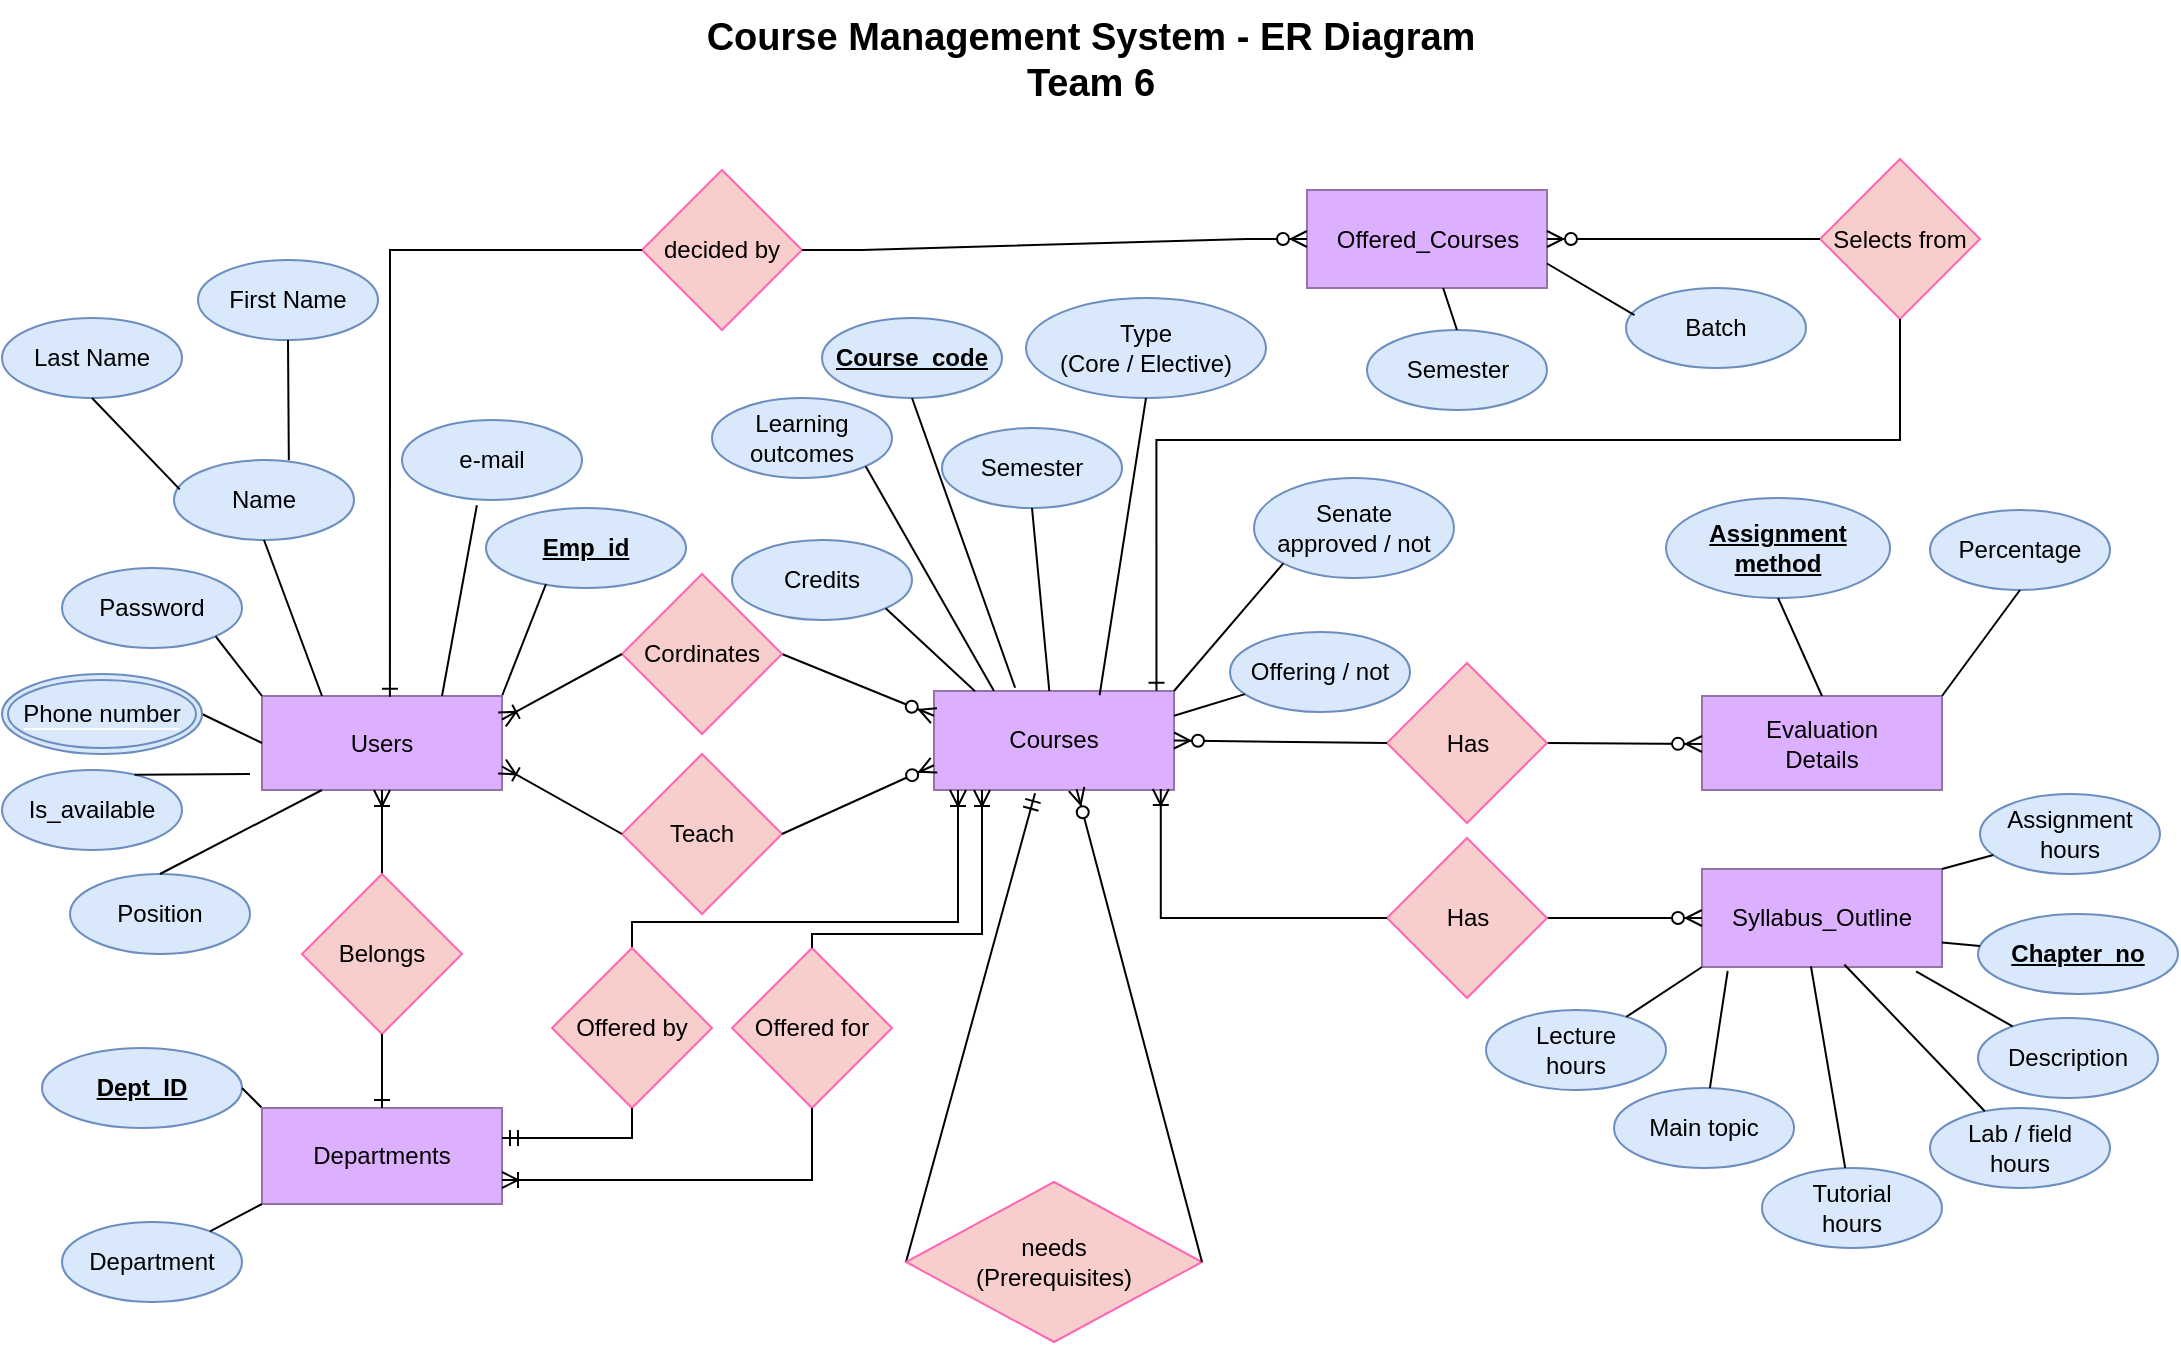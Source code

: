<mxfile version="20.0.4" type="device"><diagram id="ltYCS__d43I1AeD1dlEl" name="Page-1"><mxGraphModel dx="2453" dy="1470" grid="1" gridSize="6" guides="1" tooltips="1" connect="1" arrows="1" fold="1" page="1" pageScale="1" pageWidth="1100" pageHeight="850" math="0" shadow="0"><root><mxCell id="0"/><mxCell id="1" parent="0"/><mxCell id="82W1mSBi6vrzT9ny4zFO-1" value="Courses" style="rounded=0;whiteSpace=wrap;html=1;fillColor=#DDB0FF;strokeColor=#9673a6;" parent="1" vertex="1"><mxGeometry x="-628" y="-492.5" width="120" height="49.5" as="geometry"/></mxCell><mxCell id="82W1mSBi6vrzT9ny4zFO-2" value="&lt;b&gt;&lt;u&gt;Course_code&lt;/u&gt;&lt;/b&gt;" style="ellipse;whiteSpace=wrap;html=1;fillColor=#dae8fc;strokeColor=#6c8ebf;" parent="1" vertex="1"><mxGeometry x="-684" y="-679" width="90" height="40" as="geometry"/></mxCell><mxCell id="82W1mSBi6vrzT9ny4zFO-3" value="Offering / not" style="ellipse;whiteSpace=wrap;html=1;fillColor=#dae8fc;strokeColor=#6c8ebf;" parent="1" vertex="1"><mxGeometry x="-480" y="-522" width="90" height="40" as="geometry"/></mxCell><mxCell id="82W1mSBi6vrzT9ny4zFO-4" value="Senate&lt;br&gt;approved / not" style="ellipse;whiteSpace=wrap;html=1;fillColor=#dae8fc;strokeColor=#6c8ebf;" parent="1" vertex="1"><mxGeometry x="-468" y="-599" width="100" height="50" as="geometry"/></mxCell><mxCell id="82W1mSBi6vrzT9ny4zFO-5" value="Learning outcomes" style="ellipse;whiteSpace=wrap;html=1;fillColor=#dae8fc;strokeColor=#6c8ebf;" parent="1" vertex="1"><mxGeometry x="-739" y="-639" width="90" height="40" as="geometry"/></mxCell><mxCell id="82W1mSBi6vrzT9ny4zFO-7" value="Type&lt;br&gt;(Core / Elective)" style="ellipse;whiteSpace=wrap;html=1;fillColor=#dae8fc;strokeColor=#6c8ebf;" parent="1" vertex="1"><mxGeometry x="-582" y="-689" width="120" height="50" as="geometry"/></mxCell><mxCell id="82W1mSBi6vrzT9ny4zFO-8" value="Credits" style="ellipse;whiteSpace=wrap;html=1;fillColor=#dae8fc;strokeColor=#6c8ebf;" parent="1" vertex="1"><mxGeometry x="-729" y="-568" width="90" height="40" as="geometry"/></mxCell><mxCell id="82W1mSBi6vrzT9ny4zFO-9" value="Semester" style="ellipse;whiteSpace=wrap;html=1;fillColor=#dae8fc;strokeColor=#6c8ebf;" parent="1" vertex="1"><mxGeometry x="-624" y="-624" width="90" height="40" as="geometry"/></mxCell><mxCell id="82W1mSBi6vrzT9ny4zFO-11" value="" style="endArrow=none;html=1;rounded=0;entryX=0.5;entryY=1;entryDx=0;entryDy=0;exitX=0.69;exitY=0.043;exitDx=0;exitDy=0;exitPerimeter=0;" parent="1" source="82W1mSBi6vrzT9ny4zFO-1" target="82W1mSBi6vrzT9ny4zFO-7" edge="1"><mxGeometry width="50" height="50" relative="1" as="geometry"><mxPoint x="-434" y="-349" as="sourcePoint"/><mxPoint x="-384" y="-399" as="targetPoint"/></mxGeometry></mxCell><mxCell id="82W1mSBi6vrzT9ny4zFO-13" value="" style="endArrow=none;html=1;rounded=0;entryX=0.338;entryY=-0.033;entryDx=0;entryDy=0;entryPerimeter=0;exitX=0.5;exitY=1;exitDx=0;exitDy=0;" parent="1" source="82W1mSBi6vrzT9ny4zFO-2" target="82W1mSBi6vrzT9ny4zFO-1" edge="1"><mxGeometry width="50" height="50" relative="1" as="geometry"><mxPoint x="-424" y="-419" as="sourcePoint"/><mxPoint x="-374" y="-469" as="targetPoint"/></mxGeometry></mxCell><mxCell id="82W1mSBi6vrzT9ny4zFO-17" value="" style="endArrow=none;html=1;rounded=0;entryX=1;entryY=0;entryDx=0;entryDy=0;exitX=0;exitY=1;exitDx=0;exitDy=0;" parent="1" source="82W1mSBi6vrzT9ny4zFO-4" target="82W1mSBi6vrzT9ny4zFO-1" edge="1"><mxGeometry width="50" height="50" relative="1" as="geometry"><mxPoint x="-284" y="-494" as="sourcePoint"/><mxPoint x="-319" y="-399" as="targetPoint"/></mxGeometry></mxCell><mxCell id="82W1mSBi6vrzT9ny4zFO-18" value="" style="endArrow=none;html=1;rounded=0;exitX=1;exitY=1;exitDx=0;exitDy=0;entryX=0.25;entryY=0;entryDx=0;entryDy=0;" parent="1" source="82W1mSBi6vrzT9ny4zFO-5" target="82W1mSBi6vrzT9ny4zFO-1" edge="1"><mxGeometry width="50" height="50" relative="1" as="geometry"><mxPoint x="-164" y="-449" as="sourcePoint"/><mxPoint x="-598" y="-503" as="targetPoint"/></mxGeometry></mxCell><mxCell id="82W1mSBi6vrzT9ny4zFO-19" value="" style="endArrow=none;html=1;rounded=0;entryX=1;entryY=0.25;entryDx=0;entryDy=0;" parent="1" source="82W1mSBi6vrzT9ny4zFO-3" target="82W1mSBi6vrzT9ny4zFO-1" edge="1"><mxGeometry width="50" height="50" relative="1" as="geometry"><mxPoint x="-484" y="-389" as="sourcePoint"/><mxPoint x="-299" y="-384" as="targetPoint"/></mxGeometry></mxCell><mxCell id="82W1mSBi6vrzT9ny4zFO-21" value="" style="endArrow=none;html=1;rounded=0;entryX=0.171;entryY=0.002;entryDx=0;entryDy=0;exitX=1;exitY=1;exitDx=0;exitDy=0;entryPerimeter=0;" parent="1" source="82W1mSBi6vrzT9ny4zFO-8" target="82W1mSBi6vrzT9ny4zFO-1" edge="1"><mxGeometry width="50" height="50" relative="1" as="geometry"><mxPoint x="-239" y="-474" as="sourcePoint"/><mxPoint x="-319" y="-399" as="targetPoint"/></mxGeometry></mxCell><mxCell id="82W1mSBi6vrzT9ny4zFO-22" value="" style="endArrow=none;html=1;rounded=0;exitX=0.5;exitY=1;exitDx=0;exitDy=0;" parent="1" source="82W1mSBi6vrzT9ny4zFO-9" target="82W1mSBi6vrzT9ny4zFO-1" edge="1"><mxGeometry width="50" height="50" relative="1" as="geometry"><mxPoint x="-568" y="-582" as="sourcePoint"/><mxPoint x="-334" y="-459" as="targetPoint"/></mxGeometry></mxCell><mxCell id="82W1mSBi6vrzT9ny4zFO-25" value="Evaluation&lt;br&gt;Details" style="rounded=0;whiteSpace=wrap;html=1;fillColor=#DDB0FF;strokeColor=#9673a6;" parent="1" vertex="1"><mxGeometry x="-244" y="-490" width="120" height="47" as="geometry"/></mxCell><mxCell id="82W1mSBi6vrzT9ny4zFO-28" value="&lt;b&gt;&lt;u&gt;Assignment &lt;br&gt;method&lt;/u&gt;&lt;/b&gt;" style="ellipse;whiteSpace=wrap;html=1;fillColor=#dae8fc;strokeColor=#6c8ebf;" parent="1" vertex="1"><mxGeometry x="-262" y="-589" width="112.04" height="50" as="geometry"/></mxCell><mxCell id="82W1mSBi6vrzT9ny4zFO-29" value="" style="endArrow=none;html=1;rounded=0;entryX=0.5;entryY=0;entryDx=0;entryDy=0;exitX=0.5;exitY=1;exitDx=0;exitDy=0;" parent="1" source="82W1mSBi6vrzT9ny4zFO-28" target="82W1mSBi6vrzT9ny4zFO-25" edge="1"><mxGeometry width="50" height="50" relative="1" as="geometry"><mxPoint x="-636.04" y="-284" as="sourcePoint"/><mxPoint x="-574" y="-274.99" as="targetPoint"/></mxGeometry></mxCell><mxCell id="82W1mSBi6vrzT9ny4zFO-33" value="&lt;b&gt;&lt;u&gt;Dept_ID&lt;/u&gt;&lt;/b&gt;" style="ellipse;whiteSpace=wrap;html=1;fillColor=#dae8fc;strokeColor=#6c8ebf;" parent="1" vertex="1"><mxGeometry x="-1074" y="-314" width="100" height="40" as="geometry"/></mxCell><mxCell id="82W1mSBi6vrzT9ny4zFO-34" value="" style="endArrow=none;html=1;rounded=0;entryX=0;entryY=0;entryDx=0;entryDy=0;exitX=1;exitY=0.5;exitDx=0;exitDy=0;" parent="1" source="82W1mSBi6vrzT9ny4zFO-33" target="82W1mSBi6vrzT9ny4zFO-35" edge="1"><mxGeometry width="50" height="50" relative="1" as="geometry"><mxPoint x="-254" y="-263.01" as="sourcePoint"/><mxPoint x="-181.96" y="-314" as="targetPoint"/></mxGeometry></mxCell><mxCell id="82W1mSBi6vrzT9ny4zFO-35" value="Departments" style="rounded=0;whiteSpace=wrap;html=1;fillColor=#DDB0FF;strokeColor=#9673a6;" parent="1" vertex="1"><mxGeometry x="-964" y="-284" width="120" height="48" as="geometry"/></mxCell><mxCell id="82W1mSBi6vrzT9ny4zFO-36" value="Department" style="ellipse;whiteSpace=wrap;html=1;fillColor=#dae8fc;strokeColor=#6c8ebf;" parent="1" vertex="1"><mxGeometry x="-1064" y="-227" width="90" height="40" as="geometry"/></mxCell><mxCell id="82W1mSBi6vrzT9ny4zFO-37" value="" style="endArrow=none;html=1;rounded=0;entryX=0;entryY=1;entryDx=0;entryDy=0;" parent="1" source="82W1mSBi6vrzT9ny4zFO-36" target="82W1mSBi6vrzT9ny4zFO-35" edge="1"><mxGeometry width="50" height="50" relative="1" as="geometry"><mxPoint x="-504" y="-439" as="sourcePoint"/><mxPoint x="-114" y="-263" as="targetPoint"/></mxGeometry></mxCell><mxCell id="82W1mSBi6vrzT9ny4zFO-40" value="&lt;b&gt;&lt;u&gt;Emp_id&lt;/u&gt;&lt;/b&gt;" style="ellipse;whiteSpace=wrap;html=1;fillColor=#dae8fc;strokeColor=#6c8ebf;" parent="1" vertex="1"><mxGeometry x="-852" y="-584" width="100" height="40" as="geometry"/></mxCell><mxCell id="82W1mSBi6vrzT9ny4zFO-41" value="" style="endArrow=none;html=1;rounded=0;entryX=1;entryY=0;entryDx=0;entryDy=0;" parent="1" target="82W1mSBi6vrzT9ny4zFO-42" edge="1"><mxGeometry width="50" height="50" relative="1" as="geometry"><mxPoint x="-822" y="-546" as="sourcePoint"/><mxPoint x="-481.96" y="-229" as="targetPoint"/></mxGeometry></mxCell><mxCell id="82W1mSBi6vrzT9ny4zFO-42" value="Users" style="rounded=0;whiteSpace=wrap;html=1;fillColor=#DDB0FF;strokeColor=#9673a6;" parent="1" vertex="1"><mxGeometry x="-964" y="-490" width="120" height="47" as="geometry"/></mxCell><mxCell id="82W1mSBi6vrzT9ny4zFO-45" value="First Name" style="ellipse;whiteSpace=wrap;html=1;fillColor=#dae8fc;strokeColor=#6c8ebf;" parent="1" vertex="1"><mxGeometry x="-996" y="-708" width="90" height="40" as="geometry"/></mxCell><mxCell id="82W1mSBi6vrzT9ny4zFO-46" value="" style="endArrow=none;html=1;rounded=0;entryX=0.638;entryY=0.004;entryDx=0;entryDy=0;entryPerimeter=0;" parent="1" source="82W1mSBi6vrzT9ny4zFO-45" target="82W1mSBi6vrzT9ny4zFO-47" edge="1"><mxGeometry width="50" height="50" relative="1" as="geometry"><mxPoint x="-794" y="-344" as="sourcePoint"/><mxPoint x="-669" y="-274" as="targetPoint"/></mxGeometry></mxCell><mxCell id="82W1mSBi6vrzT9ny4zFO-47" value="Name" style="ellipse;whiteSpace=wrap;html=1;fillColor=#dae8fc;strokeColor=#6c8ebf;" parent="1" vertex="1"><mxGeometry x="-1008" y="-608" width="90" height="40" as="geometry"/></mxCell><mxCell id="82W1mSBi6vrzT9ny4zFO-49" value="e-mail" style="ellipse;whiteSpace=wrap;html=1;fillColor=#dae8fc;strokeColor=#6c8ebf;" parent="1" vertex="1"><mxGeometry x="-894" y="-628" width="90" height="40" as="geometry"/></mxCell><mxCell id="82W1mSBi6vrzT9ny4zFO-50" value="Password" style="ellipse;whiteSpace=wrap;html=1;fillColor=#dae8fc;strokeColor=#6c8ebf;" parent="1" vertex="1"><mxGeometry x="-1064" y="-554" width="90" height="40" as="geometry"/></mxCell><mxCell id="82W1mSBi6vrzT9ny4zFO-51" value="Position" style="ellipse;whiteSpace=wrap;html=1;fillColor=#dae8fc;strokeColor=#6c8ebf;" parent="1" vertex="1"><mxGeometry x="-1060" y="-401" width="90" height="40" as="geometry"/></mxCell><mxCell id="82W1mSBi6vrzT9ny4zFO-52" value="Is_available" style="ellipse;whiteSpace=wrap;html=1;fillColor=#dae8fc;strokeColor=#6c8ebf;" parent="1" vertex="1"><mxGeometry x="-1094" y="-453" width="90" height="40" as="geometry"/></mxCell><mxCell id="82W1mSBi6vrzT9ny4zFO-55" value="" style="edgeStyle=orthogonalEdgeStyle;fontSize=12;html=1;endArrow=ERoneToMany;startArrow=none;rounded=0;exitX=0;exitY=0.5;exitDx=0;exitDy=0;" parent="1" source="82W1mSBi6vrzT9ny4zFO-54" edge="1"><mxGeometry width="100" height="100" relative="1" as="geometry"><mxPoint x="-574" y="-159" as="sourcePoint"/><mxPoint x="-616" y="-443" as="targetPoint"/><Array as="points"><mxPoint x="-779" y="-377"/><mxPoint x="-616" y="-377"/></Array></mxGeometry></mxCell><mxCell id="82W1mSBi6vrzT9ny4zFO-54" value="Offered by" style="rhombus;whiteSpace=wrap;html=1;strokeColor=#FF66B3;fillColor=#F8CECC;direction=south;" parent="1" vertex="1"><mxGeometry x="-819" y="-364" width="80" height="80" as="geometry"/></mxCell><mxCell id="82W1mSBi6vrzT9ny4zFO-61" value="" style="fontSize=12;html=1;endArrow=ERzeroToMany;startArrow=none;rounded=0;exitX=1;exitY=0.5;exitDx=0;exitDy=0;entryX=0;entryY=0.25;entryDx=0;entryDy=0;" parent="1" source="82W1mSBi6vrzT9ny4zFO-62" target="82W1mSBi6vrzT9ny4zFO-1" edge="1"><mxGeometry width="100" height="100" relative="1" as="geometry"><mxPoint x="-524" y="-229" as="sourcePoint"/><mxPoint x="-424" y="-329" as="targetPoint"/></mxGeometry></mxCell><mxCell id="82W1mSBi6vrzT9ny4zFO-62" value="Cordinates" style="rhombus;whiteSpace=wrap;html=1;strokeColor=#FF66B3;fillColor=#F8CECC;" parent="1" vertex="1"><mxGeometry x="-784" y="-551" width="80" height="80" as="geometry"/></mxCell><mxCell id="82W1mSBi6vrzT9ny4zFO-64" value="" style="fontSize=12;html=1;endArrow=ERoneToMany;startArrow=none;rounded=0;exitX=0.5;exitY=0;exitDx=0;exitDy=0;entryX=0.5;entryY=1;entryDx=0;entryDy=0;" parent="1" source="82W1mSBi6vrzT9ny4zFO-66" target="82W1mSBi6vrzT9ny4zFO-42" edge="1"><mxGeometry width="100" height="100" relative="1" as="geometry"><mxPoint x="-524" y="-229" as="sourcePoint"/><mxPoint x="-849" y="-429" as="targetPoint"/></mxGeometry></mxCell><mxCell id="82W1mSBi6vrzT9ny4zFO-67" value="" style="endArrow=none;html=1;rounded=0;entryX=0.25;entryY=0;entryDx=0;entryDy=0;exitX=0.5;exitY=1;exitDx=0;exitDy=0;" parent="1" source="82W1mSBi6vrzT9ny4zFO-47" target="82W1mSBi6vrzT9ny4zFO-42" edge="1"><mxGeometry width="50" height="50" relative="1" as="geometry"><mxPoint x="-720.924" y="-599.018" as="sourcePoint"/><mxPoint x="-734" y="-469" as="targetPoint"/></mxGeometry></mxCell><mxCell id="82W1mSBi6vrzT9ny4zFO-69" value="" style="endArrow=none;html=1;rounded=0;exitX=0.416;exitY=1.065;exitDx=0;exitDy=0;entryX=0.75;entryY=0;entryDx=0;entryDy=0;exitPerimeter=0;" parent="1" source="82W1mSBi6vrzT9ny4zFO-49" target="82W1mSBi6vrzT9ny4zFO-42" edge="1"><mxGeometry width="50" height="50" relative="1" as="geometry"><mxPoint x="-710.924" y="-589.018" as="sourcePoint"/><mxPoint x="-930" y="-492" as="targetPoint"/></mxGeometry></mxCell><mxCell id="82W1mSBi6vrzT9ny4zFO-70" value="" style="endArrow=none;html=1;rounded=0;entryX=0.5;entryY=0;entryDx=0;entryDy=0;exitX=0.25;exitY=1;exitDx=0;exitDy=0;" parent="1" source="82W1mSBi6vrzT9ny4zFO-42" target="82W1mSBi6vrzT9ny4zFO-51" edge="1"><mxGeometry width="50" height="50" relative="1" as="geometry"><mxPoint x="-1084" y="-309" as="sourcePoint"/><mxPoint x="-1054" y="-339" as="targetPoint"/></mxGeometry></mxCell><mxCell id="82W1mSBi6vrzT9ny4zFO-71" value="" style="endArrow=none;html=1;rounded=0;entryX=1;entryY=1;entryDx=0;entryDy=0;exitX=0;exitY=0;exitDx=0;exitDy=0;" parent="1" source="82W1mSBi6vrzT9ny4zFO-42" target="82W1mSBi6vrzT9ny4zFO-50" edge="1"><mxGeometry width="50" height="50" relative="1" as="geometry"><mxPoint x="-690.924" y="-569.018" as="sourcePoint"/><mxPoint x="-704" y="-439" as="targetPoint"/></mxGeometry></mxCell><mxCell id="82W1mSBi6vrzT9ny4zFO-72" value="" style="endArrow=none;html=1;rounded=0;entryX=0.737;entryY=0.058;entryDx=0;entryDy=0;entryPerimeter=0;" parent="1" target="82W1mSBi6vrzT9ny4zFO-52" edge="1"><mxGeometry width="50" height="50" relative="1" as="geometry"><mxPoint x="-970" y="-451" as="sourcePoint"/><mxPoint x="-694" y="-429" as="targetPoint"/></mxGeometry></mxCell><mxCell id="82W1mSBi6vrzT9ny4zFO-66" value="Belongs" style="rhombus;whiteSpace=wrap;html=1;strokeColor=#FF66B3;fillColor=#F8CECC;" parent="1" vertex="1"><mxGeometry x="-944" y="-401" width="80" height="80" as="geometry"/></mxCell><mxCell id="82W1mSBi6vrzT9ny4zFO-83" value="" style="endArrow=none;html=1;rounded=0;entryX=1;entryY=0.5;entryDx=0;entryDy=0;exitX=0;exitY=0.5;exitDx=0;exitDy=0;" parent="1" source="82W1mSBi6vrzT9ny4zFO-42" target="andXBVf9dKXqjVcxCcg2-6" edge="1"><mxGeometry width="50" height="50" relative="1" as="geometry"><mxPoint x="-1064" y="-449" as="sourcePoint"/><mxPoint x="-994" y="-469" as="targetPoint"/></mxGeometry></mxCell><mxCell id="82W1mSBi6vrzT9ny4zFO-84" value="" style="fontSize=12;html=1;endArrow=ERzeroToMany;endFill=1;startArrow=none;rounded=0;exitX=1;exitY=0.5;exitDx=0;exitDy=0;" parent="1" source="82W1mSBi6vrzT9ny4zFO-85" edge="1"><mxGeometry width="100" height="100" relative="1" as="geometry"><mxPoint x="-524" y="-229" as="sourcePoint"/><mxPoint x="-244" y="-466" as="targetPoint"/></mxGeometry></mxCell><mxCell id="82W1mSBi6vrzT9ny4zFO-85" value="Has" style="rhombus;whiteSpace=wrap;html=1;strokeColor=#FF66B3;fillColor=#F8CECC;" parent="1" vertex="1"><mxGeometry x="-401.5" y="-506.5" width="80" height="80" as="geometry"/></mxCell><mxCell id="82W1mSBi6vrzT9ny4zFO-86" value="" style="fontSize=12;html=1;endArrow=none;endFill=1;startArrow=ERzeroToMany;rounded=0;entryX=0;entryY=0.5;entryDx=0;entryDy=0;exitX=1;exitY=0.5;exitDx=0;exitDy=0;" parent="1" source="82W1mSBi6vrzT9ny4zFO-1" target="82W1mSBi6vrzT9ny4zFO-85" edge="1"><mxGeometry width="100" height="100" relative="1" as="geometry"><mxPoint x="-496" y="-467" as="sourcePoint"/><mxPoint x="-114" y="-331.5" as="targetPoint"/></mxGeometry></mxCell><mxCell id="82W1mSBi6vrzT9ny4zFO-87" value="Syllabus_Outline" style="rounded=0;whiteSpace=wrap;html=1;fillColor=#DDB0FF;strokeColor=#9673a6;" parent="1" vertex="1"><mxGeometry x="-244" y="-403.5" width="120" height="49" as="geometry"/></mxCell><mxCell id="82W1mSBi6vrzT9ny4zFO-90" value="&lt;b&gt;&lt;u&gt;Chapter_no&lt;/u&gt;&lt;/b&gt;" style="ellipse;whiteSpace=wrap;html=1;fillColor=#dae8fc;strokeColor=#6c8ebf;" parent="1" vertex="1"><mxGeometry x="-106" y="-381" width="100" height="40" as="geometry"/></mxCell><mxCell id="82W1mSBi6vrzT9ny4zFO-91" value="" style="endArrow=none;html=1;rounded=0;entryX=1;entryY=0.75;entryDx=0;entryDy=0;" parent="1" source="82W1mSBi6vrzT9ny4zFO-90" target="82W1mSBi6vrzT9ny4zFO-87" edge="1"><mxGeometry width="50" height="50" relative="1" as="geometry"><mxPoint x="618" y="-289.01" as="sourcePoint"/><mxPoint x="208" y="-335" as="targetPoint"/></mxGeometry></mxCell><mxCell id="82W1mSBi6vrzT9ny4zFO-92" value="Main topic" style="ellipse;whiteSpace=wrap;html=1;fillColor=#dae8fc;strokeColor=#6c8ebf;" parent="1" vertex="1"><mxGeometry x="-288" y="-294" width="90" height="40" as="geometry"/></mxCell><mxCell id="82W1mSBi6vrzT9ny4zFO-93" value="" style="endArrow=none;html=1;rounded=0;entryX=0.107;entryY=1.041;entryDx=0;entryDy=0;entryPerimeter=0;" parent="1" source="82W1mSBi6vrzT9ny4zFO-92" target="82W1mSBi6vrzT9ny4zFO-87" edge="1"><mxGeometry width="50" height="50" relative="1" as="geometry"><mxPoint x="418" y="-545" as="sourcePoint"/><mxPoint x="-226" y="-341" as="targetPoint"/></mxGeometry></mxCell><mxCell id="82W1mSBi6vrzT9ny4zFO-94" value="Lecture&lt;br&gt;hours" style="ellipse;whiteSpace=wrap;html=1;fillColor=#dae8fc;strokeColor=#6c8ebf;" parent="1" vertex="1"><mxGeometry x="-352" y="-333" width="90" height="40" as="geometry"/></mxCell><mxCell id="82W1mSBi6vrzT9ny4zFO-95" value="" style="endArrow=none;html=1;rounded=0;entryX=0;entryY=1;entryDx=0;entryDy=0;" parent="1" source="82W1mSBi6vrzT9ny4zFO-94" target="82W1mSBi6vrzT9ny4zFO-87" edge="1"><mxGeometry width="50" height="50" relative="1" as="geometry"><mxPoint x="298" y="-665" as="sourcePoint"/><mxPoint x="98" y="-455" as="targetPoint"/></mxGeometry></mxCell><mxCell id="82W1mSBi6vrzT9ny4zFO-96" value="Tutorial&lt;br&gt;hours" style="ellipse;whiteSpace=wrap;html=1;fillColor=#dae8fc;strokeColor=#6c8ebf;" parent="1" vertex="1"><mxGeometry x="-214" y="-254" width="90" height="40" as="geometry"/></mxCell><mxCell id="82W1mSBi6vrzT9ny4zFO-97" value="" style="endArrow=none;html=1;rounded=0;entryX=0.454;entryY=0.993;entryDx=0;entryDy=0;entryPerimeter=0;" parent="1" source="82W1mSBi6vrzT9ny4zFO-96" target="82W1mSBi6vrzT9ny4zFO-87" edge="1"><mxGeometry width="50" height="50" relative="1" as="geometry"><mxPoint x="16.75" y="-580" as="sourcePoint"/><mxPoint x="58" y="-295" as="targetPoint"/></mxGeometry></mxCell><mxCell id="82W1mSBi6vrzT9ny4zFO-98" value="Lab / field&lt;br&gt;hours" style="ellipse;whiteSpace=wrap;html=1;fillColor=#dae8fc;strokeColor=#6c8ebf;" parent="1" vertex="1"><mxGeometry x="-130" y="-284" width="90" height="40" as="geometry"/></mxCell><mxCell id="82W1mSBi6vrzT9ny4zFO-99" value="" style="endArrow=none;html=1;rounded=0;entryX=0.593;entryY=0.974;entryDx=0;entryDy=0;entryPerimeter=0;" parent="1" source="82W1mSBi6vrzT9ny4zFO-98" target="82W1mSBi6vrzT9ny4zFO-87" edge="1"><mxGeometry width="50" height="50" relative="1" as="geometry"><mxPoint x="318" y="-645" as="sourcePoint"/><mxPoint x="328" y="-365" as="targetPoint"/></mxGeometry></mxCell><mxCell id="82W1mSBi6vrzT9ny4zFO-100" value="Assignment&lt;br&gt;hours" style="ellipse;whiteSpace=wrap;html=1;fillColor=#dae8fc;strokeColor=#6c8ebf;" parent="1" vertex="1"><mxGeometry x="-105" y="-441" width="90" height="40" as="geometry"/></mxCell><mxCell id="82W1mSBi6vrzT9ny4zFO-101" value="" style="endArrow=none;html=1;rounded=0;entryX=1;entryY=0;entryDx=0;entryDy=0;" parent="1" source="82W1mSBi6vrzT9ny4zFO-100" target="82W1mSBi6vrzT9ny4zFO-87" edge="1"><mxGeometry width="50" height="50" relative="1" as="geometry"><mxPoint x="328" y="-635" as="sourcePoint"/><mxPoint x="290.5" y="-345" as="targetPoint"/></mxGeometry></mxCell><mxCell id="82W1mSBi6vrzT9ny4zFO-102" value="" style="edgeStyle=entityRelationEdgeStyle;fontSize=12;html=1;endArrow=ERzeroToMany;startArrow=none;rounded=0;exitX=1;exitY=0.5;exitDx=0;exitDy=0;entryX=0;entryY=0.5;entryDx=0;entryDy=0;" parent="1" source="82W1mSBi6vrzT9ny4zFO-103" target="82W1mSBi6vrzT9ny4zFO-87" edge="1"><mxGeometry width="100" height="100" relative="1" as="geometry"><mxPoint x="-524" y="-219" as="sourcePoint"/><mxPoint x="-244" y="-373" as="targetPoint"/></mxGeometry></mxCell><mxCell id="82W1mSBi6vrzT9ny4zFO-103" value="Has" style="rhombus;whiteSpace=wrap;html=1;strokeColor=#FF66B3;fillColor=#F8CECC;" parent="1" vertex="1"><mxGeometry x="-401.5" y="-419" width="80" height="80" as="geometry"/></mxCell><mxCell id="82W1mSBi6vrzT9ny4zFO-110" value="" style="fontSize=12;html=1;endArrow=ERmandOne;startArrow=none;rounded=0;exitX=0;exitY=0.5;exitDx=0;exitDy=0;entryX=0.421;entryY=1.033;entryDx=0;entryDy=0;entryPerimeter=0;endFill=0;" parent="1" source="82W1mSBi6vrzT9ny4zFO-111" target="82W1mSBi6vrzT9ny4zFO-1" edge="1"><mxGeometry width="100" height="100" relative="1" as="geometry"><mxPoint x="-524" y="-219" as="sourcePoint"/><mxPoint x="-586" y="-443" as="targetPoint"/></mxGeometry></mxCell><mxCell id="82W1mSBi6vrzT9ny4zFO-111" value="needs&lt;br&gt;(Prerequisites)" style="rhombus;whiteSpace=wrap;html=1;strokeColor=#FF66B3;fillColor=#F8CECC;" parent="1" vertex="1"><mxGeometry x="-642" y="-247" width="148" height="80" as="geometry"/></mxCell><mxCell id="82W1mSBi6vrzT9ny4zFO-117" value="Description" style="ellipse;whiteSpace=wrap;html=1;fillColor=#dae8fc;strokeColor=#6c8ebf;" parent="1" vertex="1"><mxGeometry x="-106" y="-329" width="90" height="40" as="geometry"/></mxCell><mxCell id="andXBVf9dKXqjVcxCcg2-1" value="Last Name" style="ellipse;whiteSpace=wrap;html=1;fillColor=#dae8fc;strokeColor=#6c8ebf;" vertex="1" parent="1"><mxGeometry x="-1094" y="-679" width="90" height="40" as="geometry"/></mxCell><mxCell id="andXBVf9dKXqjVcxCcg2-3" value="" style="endArrow=none;html=1;rounded=0;entryX=0.5;entryY=1;entryDx=0;entryDy=0;exitX=0.032;exitY=0.367;exitDx=0;exitDy=0;exitPerimeter=0;" edge="1" parent="1" source="82W1mSBi6vrzT9ny4zFO-47" target="andXBVf9dKXqjVcxCcg2-1"><mxGeometry width="50" height="50" relative="1" as="geometry"><mxPoint x="-784" y="-519" as="sourcePoint"/><mxPoint x="-734" y="-569" as="targetPoint"/></mxGeometry></mxCell><mxCell id="andXBVf9dKXqjVcxCcg2-6" value="&lt;span style=&quot;background-color: rgb(218, 232, 252);&quot;&gt;Phone number&lt;/span&gt;" style="ellipse;shape=doubleEllipse;margin=3;whiteSpace=wrap;html=1;align=center;labelBackgroundColor=#FFFFFF;fillColor=#DAE8FC;strokeColor=#6c8ebf;" vertex="1" parent="1"><mxGeometry x="-1094" y="-501" width="100" height="40" as="geometry"/></mxCell><mxCell id="andXBVf9dKXqjVcxCcg2-14" value="" style="fontSize=12;html=1;endArrow=ERone;endFill=1;rounded=0;exitX=0.5;exitY=1;exitDx=0;exitDy=0;entryX=0.5;entryY=0;entryDx=0;entryDy=0;" edge="1" parent="1" source="82W1mSBi6vrzT9ny4zFO-66" target="82W1mSBi6vrzT9ny4zFO-35"><mxGeometry width="100" height="100" relative="1" as="geometry"><mxPoint x="-700" y="-283" as="sourcePoint"/><mxPoint x="-904" y="-287" as="targetPoint"/></mxGeometry></mxCell><mxCell id="andXBVf9dKXqjVcxCcg2-15" value="" style="fontSize=12;html=1;endArrow=ERoneToMany;rounded=0;exitX=0;exitY=0.5;exitDx=0;exitDy=0;entryX=1;entryY=0.25;entryDx=0;entryDy=0;" edge="1" parent="1" source="82W1mSBi6vrzT9ny4zFO-62" target="82W1mSBi6vrzT9ny4zFO-42"><mxGeometry width="100" height="100" relative="1" as="geometry"><mxPoint x="-700" y="-385" as="sourcePoint"/><mxPoint x="-600" y="-485" as="targetPoint"/></mxGeometry></mxCell><mxCell id="andXBVf9dKXqjVcxCcg2-17" value="" style="edgeStyle=orthogonalEdgeStyle;fontSize=12;html=1;endArrow=ERmandOne;rounded=0;exitX=1;exitY=0.5;exitDx=0;exitDy=0;endFill=0;" edge="1" parent="1" source="82W1mSBi6vrzT9ny4zFO-54"><mxGeometry width="100" height="100" relative="1" as="geometry"><mxPoint x="-700" y="-385" as="sourcePoint"/><mxPoint x="-844" y="-269" as="targetPoint"/><Array as="points"><mxPoint x="-779" y="-269"/><mxPoint x="-844" y="-269"/></Array></mxGeometry></mxCell><mxCell id="andXBVf9dKXqjVcxCcg2-21" value="Percentage" style="ellipse;whiteSpace=wrap;html=1;fillColor=#dae8fc;strokeColor=#6c8ebf;" vertex="1" parent="1"><mxGeometry x="-130" y="-583" width="90" height="40" as="geometry"/></mxCell><mxCell id="andXBVf9dKXqjVcxCcg2-22" value="" style="endArrow=none;html=1;rounded=0;exitX=0.5;exitY=1;exitDx=0;exitDy=0;entryX=1;entryY=0;entryDx=0;entryDy=0;" edge="1" parent="1" source="andXBVf9dKXqjVcxCcg2-21" target="82W1mSBi6vrzT9ny4zFO-25"><mxGeometry width="50" height="50" relative="1" as="geometry"><mxPoint x="-199.98" y="-533" as="sourcePoint"/><mxPoint x="-154" y="-479" as="targetPoint"/></mxGeometry></mxCell><mxCell id="andXBVf9dKXqjVcxCcg2-23" value="" style="fontSize=12;html=1;endArrow=ERzeroToMany;endFill=1;rounded=0;exitX=1;exitY=0.5;exitDx=0;exitDy=0;entryX=0.594;entryY=0.99;entryDx=0;entryDy=0;entryPerimeter=0;" edge="1" parent="1" source="82W1mSBi6vrzT9ny4zFO-111" target="82W1mSBi6vrzT9ny4zFO-1"><mxGeometry width="100" height="100" relative="1" as="geometry"><mxPoint x="-652" y="-229" as="sourcePoint"/><mxPoint x="-552" y="-329" as="targetPoint"/></mxGeometry></mxCell><mxCell id="andXBVf9dKXqjVcxCcg2-24" value="" style="edgeStyle=orthogonalEdgeStyle;fontSize=12;html=1;endArrow=ERoneToMany;rounded=0;entryX=0.945;entryY=0.99;entryDx=0;entryDy=0;entryPerimeter=0;exitX=0;exitY=0.5;exitDx=0;exitDy=0;" edge="1" parent="1" source="82W1mSBi6vrzT9ny4zFO-103" target="82W1mSBi6vrzT9ny4zFO-1"><mxGeometry width="100" height="100" relative="1" as="geometry"><mxPoint x="-388" y="-313" as="sourcePoint"/><mxPoint x="-288" y="-413" as="targetPoint"/></mxGeometry></mxCell><mxCell id="andXBVf9dKXqjVcxCcg2-26" value="" style="endArrow=none;html=1;rounded=0;entryX=0.892;entryY=1.044;entryDx=0;entryDy=0;entryPerimeter=0;" edge="1" parent="1" source="82W1mSBi6vrzT9ny4zFO-117" target="82W1mSBi6vrzT9ny4zFO-87"><mxGeometry relative="1" as="geometry"><mxPoint x="-442" y="-269" as="sourcePoint"/><mxPoint x="-282" y="-269" as="targetPoint"/></mxGeometry></mxCell><mxCell id="andXBVf9dKXqjVcxCcg2-27" value="Teach" style="rhombus;whiteSpace=wrap;html=1;strokeColor=#FF66B3;fillColor=#F8CECC;" vertex="1" parent="1"><mxGeometry x="-784" y="-461" width="80" height="80" as="geometry"/></mxCell><mxCell id="andXBVf9dKXqjVcxCcg2-33" value="" style="fontSize=12;html=1;endArrow=ERzeroToMany;endFill=1;rounded=0;entryX=0;entryY=0.75;entryDx=0;entryDy=0;exitX=1;exitY=0.5;exitDx=0;exitDy=0;" edge="1" parent="1" source="andXBVf9dKXqjVcxCcg2-27" target="82W1mSBi6vrzT9ny4zFO-1"><mxGeometry width="100" height="100" relative="1" as="geometry"><mxPoint x="-754" y="-415" as="sourcePoint"/><mxPoint x="-654" y="-515" as="targetPoint"/></mxGeometry></mxCell><mxCell id="andXBVf9dKXqjVcxCcg2-34" value="" style="fontSize=12;html=1;endArrow=ERoneToMany;rounded=0;entryX=1;entryY=0.75;entryDx=0;entryDy=0;exitX=0;exitY=0.5;exitDx=0;exitDy=0;" edge="1" parent="1" source="andXBVf9dKXqjVcxCcg2-27" target="82W1mSBi6vrzT9ny4zFO-42"><mxGeometry width="100" height="100" relative="1" as="geometry"><mxPoint x="-754" y="-415" as="sourcePoint"/><mxPoint x="-654" y="-515" as="targetPoint"/></mxGeometry></mxCell><mxCell id="andXBVf9dKXqjVcxCcg2-35" value="Offered for" style="rhombus;whiteSpace=wrap;html=1;strokeColor=#FF66B3;fillColor=#F8CECC;direction=south;" vertex="1" parent="1"><mxGeometry x="-729" y="-364" width="80" height="80" as="geometry"/></mxCell><mxCell id="andXBVf9dKXqjVcxCcg2-36" value="" style="edgeStyle=orthogonalEdgeStyle;fontSize=12;html=1;endArrow=ERoneToMany;rounded=0;entryX=1;entryY=0.75;entryDx=0;entryDy=0;exitX=1;exitY=0.5;exitDx=0;exitDy=0;" edge="1" parent="1" source="andXBVf9dKXqjVcxCcg2-35" target="82W1mSBi6vrzT9ny4zFO-35"><mxGeometry width="100" height="100" relative="1" as="geometry"><mxPoint x="-730" y="-257" as="sourcePoint"/><mxPoint x="-588" y="-377" as="targetPoint"/></mxGeometry></mxCell><mxCell id="andXBVf9dKXqjVcxCcg2-37" value="" style="edgeStyle=orthogonalEdgeStyle;fontSize=12;html=1;endArrow=ERoneToMany;rounded=0;exitX=0;exitY=0.5;exitDx=0;exitDy=0;" edge="1" parent="1" source="andXBVf9dKXqjVcxCcg2-35"><mxGeometry width="100" height="100" relative="1" as="geometry"><mxPoint x="-682" y="-365" as="sourcePoint"/><mxPoint x="-604" y="-443" as="targetPoint"/><Array as="points"><mxPoint x="-689" y="-371"/><mxPoint x="-604" y="-371"/><mxPoint x="-604" y="-443"/></Array></mxGeometry></mxCell><mxCell id="andXBVf9dKXqjVcxCcg2-38" value="Offered_Courses" style="rounded=0;whiteSpace=wrap;html=1;fillColor=#DDB0FF;strokeColor=#9673a6;" vertex="1" parent="1"><mxGeometry x="-441.5" y="-743" width="120" height="49" as="geometry"/></mxCell><mxCell id="andXBVf9dKXqjVcxCcg2-39" value="Selects from" style="rhombus;whiteSpace=wrap;html=1;strokeColor=#FF66B3;fillColor=#F8CECC;" vertex="1" parent="1"><mxGeometry x="-185" y="-758.5" width="80" height="80" as="geometry"/></mxCell><mxCell id="andXBVf9dKXqjVcxCcg2-42" value="Batch" style="ellipse;whiteSpace=wrap;html=1;fillColor=#dae8fc;strokeColor=#6c8ebf;" vertex="1" parent="1"><mxGeometry x="-282" y="-694" width="90" height="40" as="geometry"/></mxCell><mxCell id="andXBVf9dKXqjVcxCcg2-43" value="Semester" style="ellipse;whiteSpace=wrap;html=1;fillColor=#dae8fc;strokeColor=#6c8ebf;" vertex="1" parent="1"><mxGeometry x="-411.5" y="-673" width="90" height="40" as="geometry"/></mxCell><mxCell id="andXBVf9dKXqjVcxCcg2-44" value="" style="endArrow=none;html=1;rounded=0;exitX=0.5;exitY=0;exitDx=0;exitDy=0;" edge="1" parent="1" source="andXBVf9dKXqjVcxCcg2-43" target="andXBVf9dKXqjVcxCcg2-38"><mxGeometry relative="1" as="geometry"><mxPoint x="-490" y="-149" as="sourcePoint"/><mxPoint x="-600" y="-744" as="targetPoint"/></mxGeometry></mxCell><mxCell id="andXBVf9dKXqjVcxCcg2-45" value="" style="endArrow=none;html=1;rounded=0;entryX=1;entryY=0.75;entryDx=0;entryDy=0;exitX=0.047;exitY=0.338;exitDx=0;exitDy=0;exitPerimeter=0;" edge="1" parent="1" source="andXBVf9dKXqjVcxCcg2-42" target="andXBVf9dKXqjVcxCcg2-38"><mxGeometry relative="1" as="geometry"><mxPoint x="-360.5" y="-173" as="sourcePoint"/><mxPoint x="-352" y="-199" as="targetPoint"/></mxGeometry></mxCell><mxCell id="andXBVf9dKXqjVcxCcg2-46" style="edgeStyle=orthogonalEdgeStyle;rounded=0;orthogonalLoop=1;jettySize=auto;html=1;exitX=0.5;exitY=1;exitDx=0;exitDy=0;endArrow=ERmandOne;endFill=0;" edge="1" parent="1" source="andXBVf9dKXqjVcxCcg2-42" target="andXBVf9dKXqjVcxCcg2-42"><mxGeometry relative="1" as="geometry"/></mxCell><mxCell id="andXBVf9dKXqjVcxCcg2-48" value="" style="edgeStyle=orthogonalEdgeStyle;fontSize=12;html=1;endArrow=ERone;endFill=1;rounded=0;entryX=0.927;entryY=-0.003;entryDx=0;entryDy=0;entryPerimeter=0;exitX=0.5;exitY=1;exitDx=0;exitDy=0;" edge="1" parent="1" source="andXBVf9dKXqjVcxCcg2-39" target="82W1mSBi6vrzT9ny4zFO-1"><mxGeometry width="100" height="100" relative="1" as="geometry"><mxPoint x="-564" y="-530" as="sourcePoint"/><mxPoint x="-464" y="-630" as="targetPoint"/><Array as="points"><mxPoint x="-145" y="-618"/><mxPoint x="-517" y="-618"/></Array></mxGeometry></mxCell><mxCell id="andXBVf9dKXqjVcxCcg2-50" value="" style="edgeStyle=entityRelationEdgeStyle;fontSize=12;html=1;endArrow=ERzeroToMany;endFill=1;rounded=0;entryX=1;entryY=0.5;entryDx=0;entryDy=0;exitX=0;exitY=0.5;exitDx=0;exitDy=0;" edge="1" parent="1" source="andXBVf9dKXqjVcxCcg2-39" target="andXBVf9dKXqjVcxCcg2-38"><mxGeometry width="100" height="100" relative="1" as="geometry"><mxPoint x="-240" y="-714" as="sourcePoint"/><mxPoint x="-452" y="-690" as="targetPoint"/></mxGeometry></mxCell><mxCell id="andXBVf9dKXqjVcxCcg2-51" value="decided by" style="rhombus;whiteSpace=wrap;html=1;strokeColor=#FF66B3;fillColor=#F8CECC;" vertex="1" parent="1"><mxGeometry x="-774" y="-753" width="80" height="80" as="geometry"/></mxCell><mxCell id="andXBVf9dKXqjVcxCcg2-52" value="" style="edgeStyle=orthogonalEdgeStyle;fontSize=12;html=1;endArrow=ERone;endFill=1;rounded=0;exitX=0;exitY=0.5;exitDx=0;exitDy=0;entryX=0.533;entryY=0.008;entryDx=0;entryDy=0;entryPerimeter=0;" edge="1" parent="1" source="andXBVf9dKXqjVcxCcg2-51" target="82W1mSBi6vrzT9ny4zFO-42"><mxGeometry width="100" height="100" relative="1" as="geometry"><mxPoint x="-732" y="-584" as="sourcePoint"/><mxPoint x="-900" y="-492" as="targetPoint"/><Array as="points"><mxPoint x="-900" y="-713"/></Array></mxGeometry></mxCell><mxCell id="andXBVf9dKXqjVcxCcg2-53" value="" style="edgeStyle=entityRelationEdgeStyle;fontSize=12;html=1;endArrow=ERzeroToMany;endFill=1;rounded=0;entryX=0;entryY=0.5;entryDx=0;entryDy=0;exitX=1;exitY=0.5;exitDx=0;exitDy=0;" edge="1" parent="1" source="andXBVf9dKXqjVcxCcg2-51" target="andXBVf9dKXqjVcxCcg2-38"><mxGeometry width="100" height="100" relative="1" as="geometry"><mxPoint x="-738" y="-584" as="sourcePoint"/><mxPoint x="-638" y="-684" as="targetPoint"/></mxGeometry></mxCell><mxCell id="andXBVf9dKXqjVcxCcg2-55" value="&lt;b&gt;&lt;font style=&quot;font-size: 19px;&quot;&gt;Course Management System -&amp;nbsp;&lt;/font&gt;&lt;/b&gt;&lt;b&gt;&lt;font style=&quot;font-size: 19px;&quot;&gt;ER Diagram&lt;br&gt;&lt;/font&gt;&lt;/b&gt;&lt;b&gt;&lt;font style=&quot;font-size: 19px;&quot;&gt;Team 6&lt;br&gt;&lt;br&gt;&lt;/font&gt;&lt;/b&gt;" style="text;html=1;align=center;verticalAlign=middle;resizable=0;points=[];autosize=1;strokeColor=none;fillColor=none;" vertex="1" parent="1"><mxGeometry x="-754" y="-838" width="408" height="84" as="geometry"/></mxCell></root></mxGraphModel></diagram></mxfile>